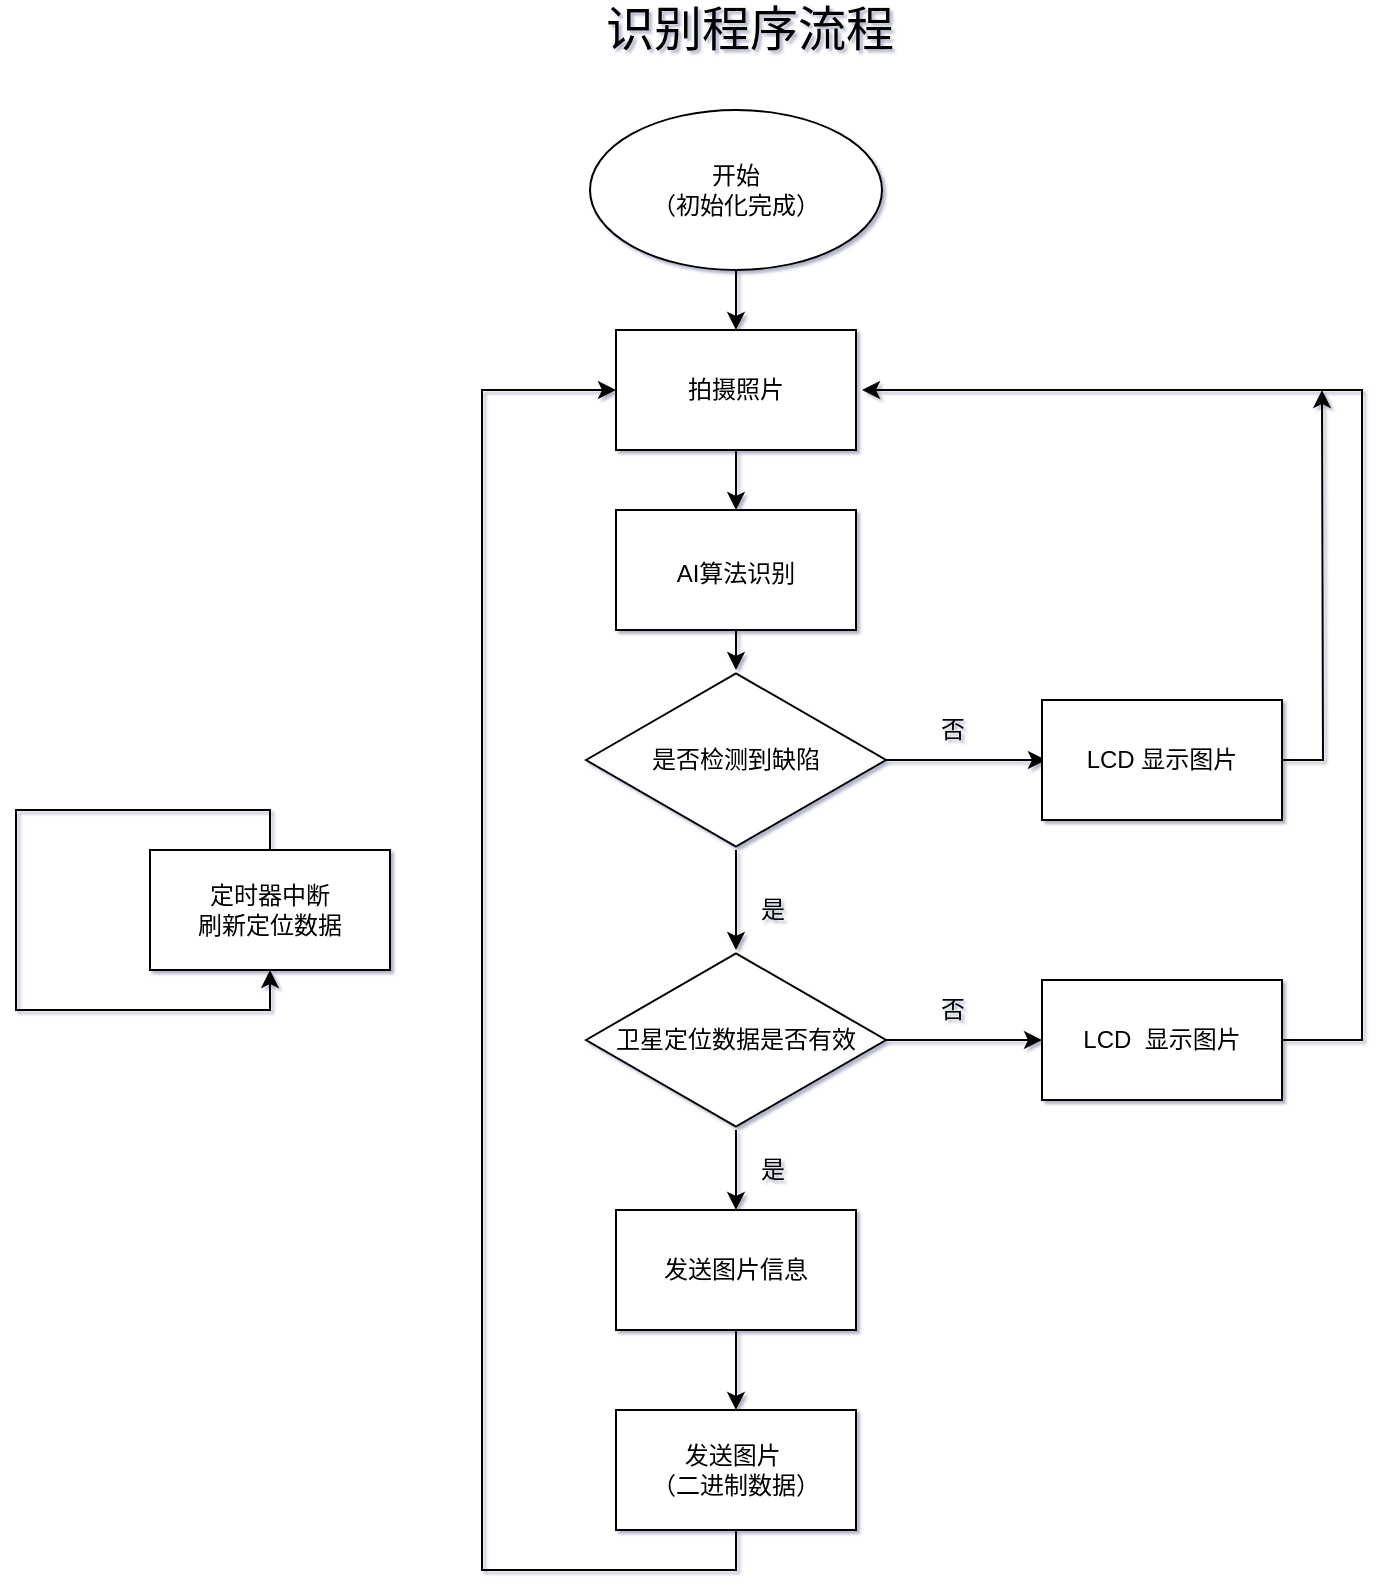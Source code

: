 <mxfile version="13.6.5">
    <diagram id="6hGFLwfOUW9BJ-s0fimq" name="Page-1">
        <mxGraphModel dx="673" dy="398" grid="1" gridSize="10" guides="1" tooltips="1" connect="1" arrows="1" fold="1" page="1" pageScale="1" pageWidth="827" pageHeight="1169" background="none" math="0" shadow="1">
            <root>
                <mxCell id="0"/>
                <mxCell id="1" parent="0"/>
                <mxCell id="4" value="&lt;font style=&quot;font-size: 24px&quot;&gt;识别程序流程&lt;/font&gt;" style="text;html=1;strokeColor=none;fillColor=none;align=center;verticalAlign=middle;whiteSpace=wrap;rounded=0;" parent="1" vertex="1">
                    <mxGeometry x="234" y="30" width="360" height="20" as="geometry"/>
                </mxCell>
                <mxCell id="11" style="edgeStyle=orthogonalEdgeStyle;rounded=0;orthogonalLoop=1;jettySize=auto;html=1;" parent="1" source="7" target="10" edge="1">
                    <mxGeometry relative="1" as="geometry"/>
                </mxCell>
                <mxCell id="7" value="&lt;font&gt;&lt;font style=&quot;font-size: 12px&quot;&gt;开始&lt;br&gt;（初始化完成）&lt;/font&gt;&lt;br&gt;&lt;/font&gt;" style="ellipse;whiteSpace=wrap;html=1;" parent="1" vertex="1">
                    <mxGeometry x="334" y="80" width="146" height="80" as="geometry"/>
                </mxCell>
                <mxCell id="17" style="edgeStyle=orthogonalEdgeStyle;rounded=0;orthogonalLoop=1;jettySize=auto;html=1;" parent="1" source="10" target="16" edge="1">
                    <mxGeometry relative="1" as="geometry"/>
                </mxCell>
                <mxCell id="10" value="&lt;font style=&quot;font-size: 12px&quot;&gt;拍摄照片&lt;/font&gt;" style="rounded=0;whiteSpace=wrap;html=1;" parent="1" vertex="1">
                    <mxGeometry x="347" y="190" width="120" height="60" as="geometry"/>
                </mxCell>
                <mxCell id="20" style="edgeStyle=orthogonalEdgeStyle;rounded=0;orthogonalLoop=1;jettySize=auto;html=1;" parent="1" source="16" edge="1">
                    <mxGeometry relative="1" as="geometry">
                        <mxPoint x="407" y="360" as="targetPoint"/>
                    </mxGeometry>
                </mxCell>
                <mxCell id="16" value="&lt;font style=&quot;font-size: 12px&quot;&gt;AI算法识别&lt;/font&gt;" style="rounded=0;whiteSpace=wrap;html=1;fontSize=18;" parent="1" vertex="1">
                    <mxGeometry x="347" y="280" width="120" height="60" as="geometry"/>
                </mxCell>
                <mxCell id="37" value="" style="edgeStyle=orthogonalEdgeStyle;rounded=0;orthogonalLoop=1;jettySize=auto;html=1;" parent="1" source="33" edge="1">
                    <mxGeometry relative="1" as="geometry">
                        <mxPoint x="562" y="405" as="targetPoint"/>
                    </mxGeometry>
                </mxCell>
                <mxCell id="52" value="" style="edgeStyle=orthogonalEdgeStyle;rounded=0;orthogonalLoop=1;jettySize=auto;html=1;" parent="1" source="33" target="34" edge="1">
                    <mxGeometry relative="1" as="geometry"/>
                </mxCell>
                <mxCell id="33" value="是否检测到缺陷" style="html=1;whiteSpace=wrap;aspect=fixed;shape=isoRectangle;" parent="1" vertex="1">
                    <mxGeometry x="332" y="360" width="150" height="90" as="geometry"/>
                </mxCell>
                <mxCell id="47" value="" style="edgeStyle=orthogonalEdgeStyle;rounded=0;orthogonalLoop=1;jettySize=auto;html=1;entryX=0;entryY=0.5;entryDx=0;entryDy=0;" parent="1" source="34" target="48" edge="1">
                    <mxGeometry relative="1" as="geometry">
                        <mxPoint x="562" y="575" as="targetPoint"/>
                    </mxGeometry>
                </mxCell>
                <mxCell id="59" value="" style="edgeStyle=orthogonalEdgeStyle;rounded=0;orthogonalLoop=1;jettySize=auto;html=1;" parent="1" source="34" target="55" edge="1">
                    <mxGeometry relative="1" as="geometry"/>
                </mxCell>
                <mxCell id="34" value="卫星定位数据是否有效" style="html=1;whiteSpace=wrap;aspect=fixed;shape=isoRectangle;" parent="1" vertex="1">
                    <mxGeometry x="332" y="500" width="150" height="90" as="geometry"/>
                </mxCell>
                <mxCell id="65" style="edgeStyle=orthogonalEdgeStyle;rounded=0;orthogonalLoop=1;jettySize=auto;html=1;" parent="1" source="39" edge="1">
                    <mxGeometry relative="1" as="geometry">
                        <mxPoint x="700" y="220" as="targetPoint"/>
                    </mxGeometry>
                </mxCell>
                <mxCell id="39" value="LCD 显示图片" style="rounded=0;whiteSpace=wrap;html=1;" parent="1" vertex="1">
                    <mxGeometry x="560" y="375" width="120" height="60" as="geometry"/>
                </mxCell>
                <mxCell id="44" value="否" style="text;html=1;align=center;verticalAlign=middle;resizable=0;points=[];autosize=1;" parent="1" vertex="1">
                    <mxGeometry x="500" y="380" width="30" height="20" as="geometry"/>
                </mxCell>
                <mxCell id="45" value="是" style="text;html=1;align=center;verticalAlign=middle;resizable=0;points=[];autosize=1;" parent="1" vertex="1">
                    <mxGeometry x="410" y="470" width="30" height="20" as="geometry"/>
                </mxCell>
                <mxCell id="49" style="edgeStyle=orthogonalEdgeStyle;rounded=0;orthogonalLoop=1;jettySize=auto;html=1;" parent="1" source="48" edge="1">
                    <mxGeometry relative="1" as="geometry">
                        <mxPoint x="470" y="220" as="targetPoint"/>
                        <Array as="points">
                            <mxPoint x="720" y="545"/>
                            <mxPoint x="720" y="220"/>
                        </Array>
                    </mxGeometry>
                </mxCell>
                <mxCell id="48" value="LCD&amp;nbsp; 显示图片" style="rounded=0;whiteSpace=wrap;html=1;" parent="1" vertex="1">
                    <mxGeometry x="560" y="515" width="120" height="60" as="geometry"/>
                </mxCell>
                <mxCell id="60" value="" style="edgeStyle=orthogonalEdgeStyle;rounded=0;orthogonalLoop=1;jettySize=auto;html=1;" parent="1" source="55" target="56" edge="1">
                    <mxGeometry relative="1" as="geometry"/>
                </mxCell>
                <mxCell id="55" value="发送图片信息" style="rounded=0;whiteSpace=wrap;html=1;" parent="1" vertex="1">
                    <mxGeometry x="347" y="630" width="120" height="60" as="geometry"/>
                </mxCell>
                <mxCell id="58" style="edgeStyle=orthogonalEdgeStyle;rounded=0;orthogonalLoop=1;jettySize=auto;html=1;entryX=0;entryY=0.5;entryDx=0;entryDy=0;" parent="1" source="56" target="10" edge="1">
                    <mxGeometry relative="1" as="geometry">
                        <Array as="points">
                            <mxPoint x="407" y="810"/>
                            <mxPoint x="280" y="810"/>
                            <mxPoint x="280" y="220"/>
                        </Array>
                    </mxGeometry>
                </mxCell>
                <mxCell id="56" value="发送图片&amp;nbsp;&lt;br&gt;（二进制数据）" style="rounded=0;whiteSpace=wrap;html=1;" parent="1" vertex="1">
                    <mxGeometry x="347" y="730" width="120" height="60" as="geometry"/>
                </mxCell>
                <mxCell id="61" value="是" style="text;html=1;align=center;verticalAlign=middle;resizable=0;points=[];autosize=1;" parent="1" vertex="1">
                    <mxGeometry x="410" y="600" width="30" height="20" as="geometry"/>
                </mxCell>
                <mxCell id="62" value="否" style="text;html=1;align=center;verticalAlign=middle;resizable=0;points=[];autosize=1;" parent="1" vertex="1">
                    <mxGeometry x="500" y="520" width="30" height="20" as="geometry"/>
                </mxCell>
                <mxCell id="63" value="定时器中断&lt;br&gt;刷新定位数据" style="rounded=0;whiteSpace=wrap;html=1;" parent="1" vertex="1">
                    <mxGeometry x="114" y="450" width="120" height="60" as="geometry"/>
                </mxCell>
                <mxCell id="64" style="edgeStyle=orthogonalEdgeStyle;rounded=0;orthogonalLoop=1;jettySize=auto;html=1;entryX=0.5;entryY=1;entryDx=0;entryDy=0;" parent="1" source="63" target="63" edge="1">
                    <mxGeometry relative="1" as="geometry">
                        <Array as="points">
                            <mxPoint x="174" y="430"/>
                            <mxPoint x="47" y="430"/>
                            <mxPoint x="47" y="530"/>
                            <mxPoint x="174" y="530"/>
                        </Array>
                    </mxGeometry>
                </mxCell>
            </root>
        </mxGraphModel>
    </diagram>
</mxfile>